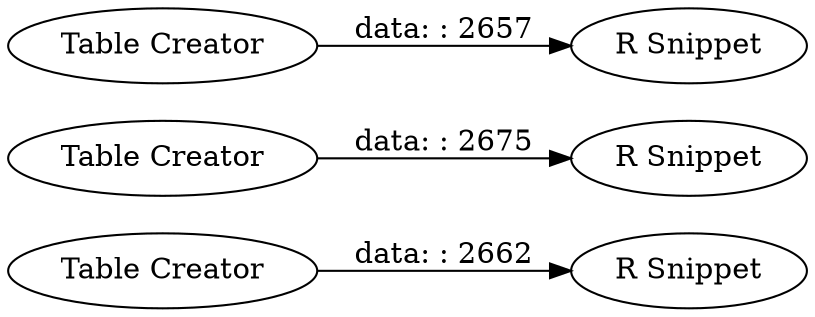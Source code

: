 digraph {
	"-7682760294004712209_10" [label="R Snippet"]
	"-7682760294004712209_9" [label="Table Creator"]
	"-7682760294004712209_7" [label="Table Creator"]
	"-7682760294004712209_1" [label="R Snippet"]
	"-7682760294004712209_3" [label="Table Creator"]
	"-7682760294004712209_8" [label="R Snippet"]
	"-7682760294004712209_3" -> "-7682760294004712209_1" [label="data: : 2657"]
	"-7682760294004712209_7" -> "-7682760294004712209_8" [label="data: : 2675"]
	"-7682760294004712209_9" -> "-7682760294004712209_10" [label="data: : 2662"]
	rankdir=LR
}
